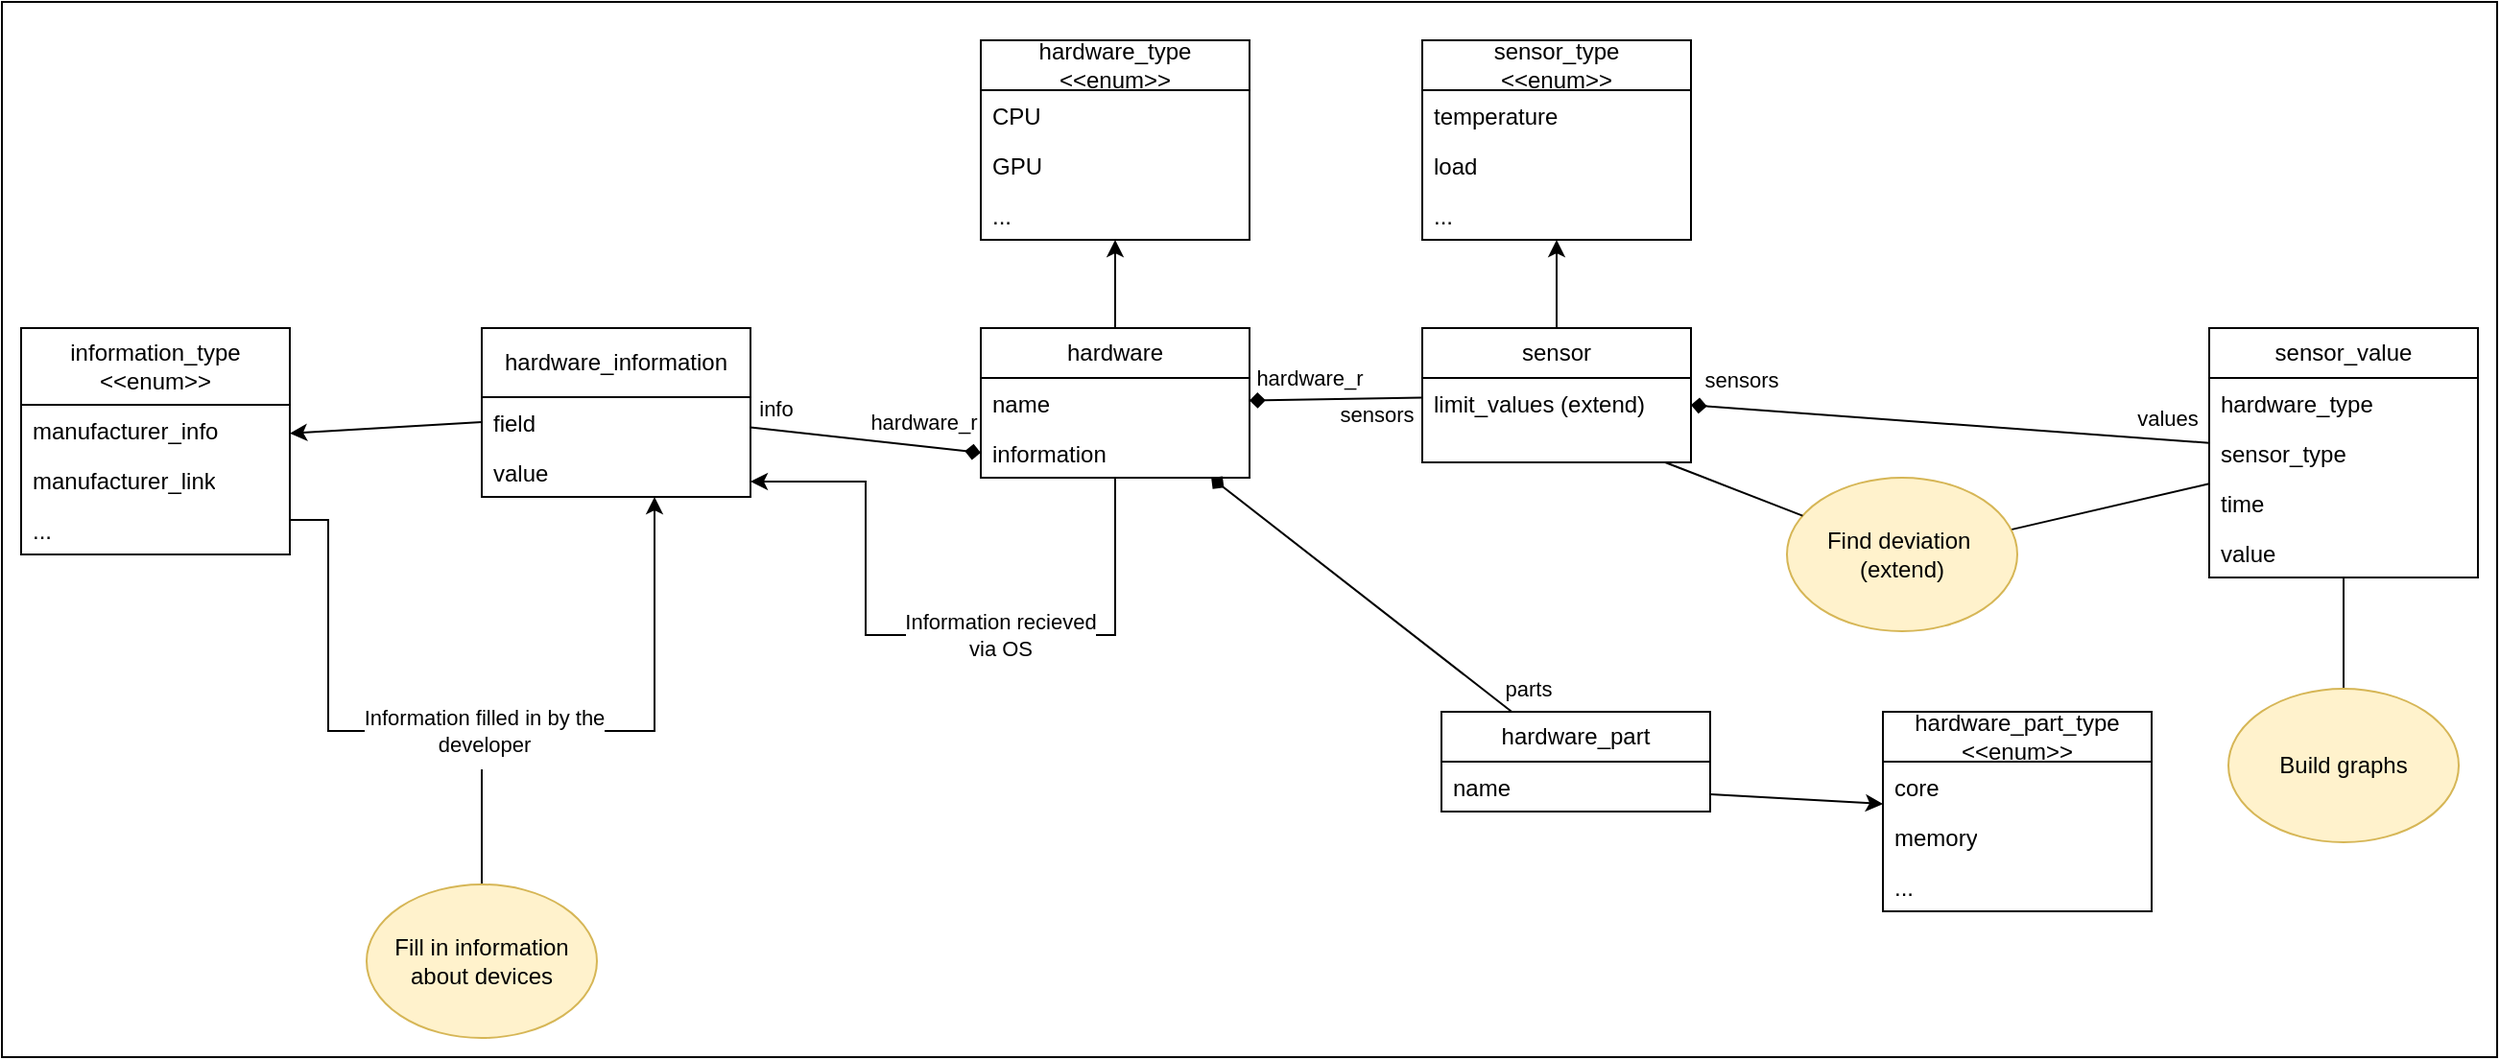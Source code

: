 <mxfile version="22.1.5" type="device">
  <diagram id="C5RBs43oDa-KdzZeNtuy" name="Page-1">
    <mxGraphModel dx="2853" dy="1163" grid="1" gridSize="10" guides="1" tooltips="1" connect="1" arrows="1" fold="1" page="1" pageScale="1" pageWidth="827" pageHeight="1169" math="0" shadow="0">
      <root>
        <mxCell id="WIyWlLk6GJQsqaUBKTNV-0" />
        <mxCell id="WIyWlLk6GJQsqaUBKTNV-1" parent="WIyWlLk6GJQsqaUBKTNV-0" />
        <mxCell id="i8cQ7rT61mAgKqFYYorA-0" value="" style="rounded=0;whiteSpace=wrap;html=1;" parent="WIyWlLk6GJQsqaUBKTNV-1" vertex="1">
          <mxGeometry x="-200" width="1300" height="550" as="geometry" />
        </mxCell>
        <mxCell id="mlW40ke2sfDv3it6fJe4-19" style="edgeStyle=orthogonalEdgeStyle;rounded=0;orthogonalLoop=1;jettySize=auto;html=1;endArrow=classic;endFill=1;" parent="WIyWlLk6GJQsqaUBKTNV-1" source="mlW40ke2sfDv3it6fJe4-0" target="mlW40ke2sfDv3it6fJe4-15" edge="1">
          <mxGeometry relative="1" as="geometry" />
        </mxCell>
        <mxCell id="mlW40ke2sfDv3it6fJe4-34" style="rounded=0;orthogonalLoop=1;jettySize=auto;html=1;startArrow=diamond;startFill=1;endArrow=none;endFill=0;" parent="WIyWlLk6GJQsqaUBKTNV-1" source="mlW40ke2sfDv3it6fJe4-0" target="mlW40ke2sfDv3it6fJe4-30" edge="1">
          <mxGeometry relative="1" as="geometry" />
        </mxCell>
        <mxCell id="kvBeb9Sq8FiOZc7AMm16-5" value="parts" style="edgeLabel;html=1;align=center;verticalAlign=middle;resizable=0;points=[];" parent="mlW40ke2sfDv3it6fJe4-34" vertex="1" connectable="0">
          <mxGeometry x="0.509" y="3" relative="1" as="geometry">
            <mxPoint x="45" y="20" as="offset" />
          </mxGeometry>
        </mxCell>
        <mxCell id="mlW40ke2sfDv3it6fJe4-0" value="hardware" style="swimlane;fontStyle=0;childLayout=stackLayout;horizontal=1;startSize=26;fillColor=none;horizontalStack=0;resizeParent=1;resizeParentMax=0;resizeLast=0;collapsible=1;marginBottom=0;whiteSpace=wrap;html=1;" parent="WIyWlLk6GJQsqaUBKTNV-1" vertex="1">
          <mxGeometry x="310" y="170" width="140" height="78" as="geometry">
            <mxRectangle x="310" y="190" width="100" height="30" as="alternateBounds" />
          </mxGeometry>
        </mxCell>
        <mxCell id="mlW40ke2sfDv3it6fJe4-1" value="name" style="text;strokeColor=none;fillColor=none;align=left;verticalAlign=top;spacingLeft=4;spacingRight=4;overflow=hidden;rotatable=0;points=[[0,0.5],[1,0.5]];portConstraint=eastwest;whiteSpace=wrap;html=1;" parent="mlW40ke2sfDv3it6fJe4-0" vertex="1">
          <mxGeometry y="26" width="140" height="26" as="geometry" />
        </mxCell>
        <mxCell id="mlW40ke2sfDv3it6fJe4-2" value="information" style="text;strokeColor=none;fillColor=none;align=left;verticalAlign=top;spacingLeft=4;spacingRight=4;overflow=hidden;rotatable=0;points=[[0,0.5],[1,0.5]];portConstraint=eastwest;whiteSpace=wrap;html=1;" parent="mlW40ke2sfDv3it6fJe4-0" vertex="1">
          <mxGeometry y="52" width="140" height="26" as="geometry" />
        </mxCell>
        <mxCell id="mlW40ke2sfDv3it6fJe4-4" value="hardware_information" style="swimlane;fontStyle=0;childLayout=stackLayout;horizontal=1;startSize=36;fillColor=none;horizontalStack=0;resizeParent=1;resizeParentMax=0;resizeLast=0;collapsible=1;marginBottom=0;whiteSpace=wrap;html=1;" parent="WIyWlLk6GJQsqaUBKTNV-1" vertex="1">
          <mxGeometry x="50" y="170" width="140" height="88" as="geometry" />
        </mxCell>
        <mxCell id="mlW40ke2sfDv3it6fJe4-5" value="field" style="text;strokeColor=none;fillColor=none;align=left;verticalAlign=top;spacingLeft=4;spacingRight=4;overflow=hidden;rotatable=0;points=[[0,0.5],[1,0.5]];portConstraint=eastwest;whiteSpace=wrap;html=1;" parent="mlW40ke2sfDv3it6fJe4-4" vertex="1">
          <mxGeometry y="36" width="140" height="26" as="geometry" />
        </mxCell>
        <mxCell id="mlW40ke2sfDv3it6fJe4-6" value="value" style="text;strokeColor=none;fillColor=none;align=left;verticalAlign=top;spacingLeft=4;spacingRight=4;overflow=hidden;rotatable=0;points=[[0,0.5],[1,0.5]];portConstraint=eastwest;whiteSpace=wrap;html=1;" parent="mlW40ke2sfDv3it6fJe4-4" vertex="1">
          <mxGeometry y="62" width="140" height="26" as="geometry" />
        </mxCell>
        <mxCell id="mlW40ke2sfDv3it6fJe4-8" style="rounded=0;orthogonalLoop=1;jettySize=auto;html=1;exitX=0;exitY=0.5;exitDx=0;exitDy=0;startArrow=diamond;startFill=1;endArrow=none;endFill=0;" parent="WIyWlLk6GJQsqaUBKTNV-1" source="mlW40ke2sfDv3it6fJe4-2" target="mlW40ke2sfDv3it6fJe4-4" edge="1">
          <mxGeometry relative="1" as="geometry" />
        </mxCell>
        <mxCell id="kvBeb9Sq8FiOZc7AMm16-0" value="hardware_r" style="edgeLabel;html=1;align=center;verticalAlign=middle;resizable=0;points=[];" parent="mlW40ke2sfDv3it6fJe4-8" vertex="1" connectable="0">
          <mxGeometry x="-0.131" y="-1" relative="1" as="geometry">
            <mxPoint x="22" y="-9" as="offset" />
          </mxGeometry>
        </mxCell>
        <mxCell id="kvBeb9Sq8FiOZc7AMm16-1" value="info" style="edgeLabel;html=1;align=center;verticalAlign=middle;resizable=0;points=[];" parent="mlW40ke2sfDv3it6fJe4-8" vertex="1" connectable="0">
          <mxGeometry x="0.685" y="-1" relative="1" as="geometry">
            <mxPoint x="-6" y="-11" as="offset" />
          </mxGeometry>
        </mxCell>
        <mxCell id="mlW40ke2sfDv3it6fJe4-52" value="Information filled in by the&lt;br&gt;developer" style="edgeStyle=orthogonalEdgeStyle;rounded=0;orthogonalLoop=1;jettySize=auto;html=1;" parent="WIyWlLk6GJQsqaUBKTNV-1" source="mlW40ke2sfDv3it6fJe4-10" target="mlW40ke2sfDv3it6fJe4-4" edge="1">
          <mxGeometry relative="1" as="geometry">
            <Array as="points">
              <mxPoint x="-30" y="270" />
              <mxPoint x="-30" y="380" />
              <mxPoint x="140" y="380" />
            </Array>
            <mxPoint as="offset" />
          </mxGeometry>
        </mxCell>
        <mxCell id="mlW40ke2sfDv3it6fJe4-10" value="information_type&lt;br&gt;&amp;lt;&amp;lt;enum&amp;gt;&amp;gt;" style="swimlane;fontStyle=0;childLayout=stackLayout;horizontal=1;startSize=40;fillColor=none;horizontalStack=0;resizeParent=1;resizeParentMax=0;resizeLast=0;collapsible=1;marginBottom=0;whiteSpace=wrap;html=1;" parent="WIyWlLk6GJQsqaUBKTNV-1" vertex="1">
          <mxGeometry x="-190" y="170" width="140" height="118" as="geometry" />
        </mxCell>
        <mxCell id="mlW40ke2sfDv3it6fJe4-11" value="manufacturer_info" style="text;strokeColor=none;fillColor=none;align=left;verticalAlign=top;spacingLeft=4;spacingRight=4;overflow=hidden;rotatable=0;points=[[0,0.5],[1,0.5]];portConstraint=eastwest;whiteSpace=wrap;html=1;" parent="mlW40ke2sfDv3it6fJe4-10" vertex="1">
          <mxGeometry y="40" width="140" height="26" as="geometry" />
        </mxCell>
        <mxCell id="mlW40ke2sfDv3it6fJe4-12" value="manufacturer_link" style="text;strokeColor=none;fillColor=none;align=left;verticalAlign=top;spacingLeft=4;spacingRight=4;overflow=hidden;rotatable=0;points=[[0,0.5],[1,0.5]];portConstraint=eastwest;whiteSpace=wrap;html=1;" parent="mlW40ke2sfDv3it6fJe4-10" vertex="1">
          <mxGeometry y="66" width="140" height="26" as="geometry" />
        </mxCell>
        <mxCell id="mlW40ke2sfDv3it6fJe4-13" value="...&lt;br&gt;" style="text;strokeColor=none;fillColor=none;align=left;verticalAlign=top;spacingLeft=4;spacingRight=4;overflow=hidden;rotatable=0;points=[[0,0.5],[1,0.5]];portConstraint=eastwest;whiteSpace=wrap;html=1;" parent="mlW40ke2sfDv3it6fJe4-10" vertex="1">
          <mxGeometry y="92" width="140" height="26" as="geometry" />
        </mxCell>
        <mxCell id="mlW40ke2sfDv3it6fJe4-14" style="rounded=0;orthogonalLoop=1;jettySize=auto;html=1;exitX=0;exitY=0.5;exitDx=0;exitDy=0;endArrow=classic;endFill=1;" parent="WIyWlLk6GJQsqaUBKTNV-1" source="mlW40ke2sfDv3it6fJe4-5" target="mlW40ke2sfDv3it6fJe4-10" edge="1">
          <mxGeometry relative="1" as="geometry" />
        </mxCell>
        <mxCell id="mlW40ke2sfDv3it6fJe4-15" value="hardware_type&lt;br&gt;&amp;lt;&amp;lt;enum&amp;gt;&amp;gt;" style="swimlane;fontStyle=0;childLayout=stackLayout;horizontal=1;startSize=26;fillColor=none;horizontalStack=0;resizeParent=1;resizeParentMax=0;resizeLast=0;collapsible=1;marginBottom=0;whiteSpace=wrap;html=1;" parent="WIyWlLk6GJQsqaUBKTNV-1" vertex="1">
          <mxGeometry x="310" y="20" width="140" height="104" as="geometry" />
        </mxCell>
        <mxCell id="mlW40ke2sfDv3it6fJe4-16" value="CPU" style="text;strokeColor=none;fillColor=none;align=left;verticalAlign=top;spacingLeft=4;spacingRight=4;overflow=hidden;rotatable=0;points=[[0,0.5],[1,0.5]];portConstraint=eastwest;whiteSpace=wrap;html=1;" parent="mlW40ke2sfDv3it6fJe4-15" vertex="1">
          <mxGeometry y="26" width="140" height="26" as="geometry" />
        </mxCell>
        <mxCell id="mlW40ke2sfDv3it6fJe4-17" value="GPU" style="text;strokeColor=none;fillColor=none;align=left;verticalAlign=top;spacingLeft=4;spacingRight=4;overflow=hidden;rotatable=0;points=[[0,0.5],[1,0.5]];portConstraint=eastwest;whiteSpace=wrap;html=1;" parent="mlW40ke2sfDv3it6fJe4-15" vertex="1">
          <mxGeometry y="52" width="140" height="26" as="geometry" />
        </mxCell>
        <mxCell id="mlW40ke2sfDv3it6fJe4-18" value="..." style="text;strokeColor=none;fillColor=none;align=left;verticalAlign=top;spacingLeft=4;spacingRight=4;overflow=hidden;rotatable=0;points=[[0,0.5],[1,0.5]];portConstraint=eastwest;whiteSpace=wrap;html=1;" parent="mlW40ke2sfDv3it6fJe4-15" vertex="1">
          <mxGeometry y="78" width="140" height="26" as="geometry" />
        </mxCell>
        <mxCell id="mlW40ke2sfDv3it6fJe4-29" style="edgeStyle=orthogonalEdgeStyle;rounded=0;orthogonalLoop=1;jettySize=auto;html=1;endArrow=classic;endFill=1;" parent="WIyWlLk6GJQsqaUBKTNV-1" source="mlW40ke2sfDv3it6fJe4-20" target="mlW40ke2sfDv3it6fJe4-25" edge="1">
          <mxGeometry relative="1" as="geometry" />
        </mxCell>
        <mxCell id="mlW40ke2sfDv3it6fJe4-45" style="rounded=0;orthogonalLoop=1;jettySize=auto;html=1;startArrow=diamond;startFill=1;endArrow=none;endFill=0;" parent="WIyWlLk6GJQsqaUBKTNV-1" source="mlW40ke2sfDv3it6fJe4-20" target="mlW40ke2sfDv3it6fJe4-40" edge="1">
          <mxGeometry relative="1" as="geometry" />
        </mxCell>
        <mxCell id="kvBeb9Sq8FiOZc7AMm16-7" value="values" style="edgeLabel;html=1;align=center;verticalAlign=middle;resizable=0;points=[];" parent="mlW40ke2sfDv3it6fJe4-45" vertex="1" connectable="0">
          <mxGeometry x="-0.555" y="-1" relative="1" as="geometry">
            <mxPoint x="188" y="1" as="offset" />
          </mxGeometry>
        </mxCell>
        <mxCell id="mlW40ke2sfDv3it6fJe4-20" value="sensor" style="swimlane;fontStyle=0;childLayout=stackLayout;horizontal=1;startSize=26;fillColor=none;horizontalStack=0;resizeParent=1;resizeParentMax=0;resizeLast=0;collapsible=1;marginBottom=0;whiteSpace=wrap;html=1;" parent="WIyWlLk6GJQsqaUBKTNV-1" vertex="1">
          <mxGeometry x="540" y="170" width="140" height="70" as="geometry" />
        </mxCell>
        <mxCell id="mlW40ke2sfDv3it6fJe4-21" value="limit_values (extend)" style="text;strokeColor=none;fillColor=none;align=left;verticalAlign=top;spacingLeft=4;spacingRight=4;overflow=hidden;rotatable=0;points=[[0,0.5],[1,0.5]];portConstraint=eastwest;whiteSpace=wrap;html=1;" parent="mlW40ke2sfDv3it6fJe4-20" vertex="1">
          <mxGeometry y="26" width="140" height="44" as="geometry" />
        </mxCell>
        <mxCell id="mlW40ke2sfDv3it6fJe4-24" style="rounded=0;orthogonalLoop=1;jettySize=auto;html=1;startArrow=diamond;startFill=1;endArrow=none;endFill=0;" parent="WIyWlLk6GJQsqaUBKTNV-1" source="mlW40ke2sfDv3it6fJe4-1" target="mlW40ke2sfDv3it6fJe4-20" edge="1">
          <mxGeometry relative="1" as="geometry" />
        </mxCell>
        <mxCell id="kvBeb9Sq8FiOZc7AMm16-3" value="sensors" style="edgeLabel;html=1;align=center;verticalAlign=middle;resizable=0;points=[];" parent="mlW40ke2sfDv3it6fJe4-24" vertex="1" connectable="0">
          <mxGeometry x="0.288" y="-1" relative="1" as="geometry">
            <mxPoint x="8" y="7" as="offset" />
          </mxGeometry>
        </mxCell>
        <mxCell id="mlW40ke2sfDv3it6fJe4-25" value="sensor_type&lt;br&gt;&amp;lt;&amp;lt;enum&amp;gt;&amp;gt;" style="swimlane;fontStyle=0;childLayout=stackLayout;horizontal=1;startSize=26;fillColor=none;horizontalStack=0;resizeParent=1;resizeParentMax=0;resizeLast=0;collapsible=1;marginBottom=0;whiteSpace=wrap;html=1;" parent="WIyWlLk6GJQsqaUBKTNV-1" vertex="1">
          <mxGeometry x="540" y="20" width="140" height="104" as="geometry" />
        </mxCell>
        <mxCell id="mlW40ke2sfDv3it6fJe4-26" value="temperature" style="text;strokeColor=none;fillColor=none;align=left;verticalAlign=top;spacingLeft=4;spacingRight=4;overflow=hidden;rotatable=0;points=[[0,0.5],[1,0.5]];portConstraint=eastwest;whiteSpace=wrap;html=1;" parent="mlW40ke2sfDv3it6fJe4-25" vertex="1">
          <mxGeometry y="26" width="140" height="26" as="geometry" />
        </mxCell>
        <mxCell id="mlW40ke2sfDv3it6fJe4-27" value="load" style="text;strokeColor=none;fillColor=none;align=left;verticalAlign=top;spacingLeft=4;spacingRight=4;overflow=hidden;rotatable=0;points=[[0,0.5],[1,0.5]];portConstraint=eastwest;whiteSpace=wrap;html=1;" parent="mlW40ke2sfDv3it6fJe4-25" vertex="1">
          <mxGeometry y="52" width="140" height="26" as="geometry" />
        </mxCell>
        <mxCell id="mlW40ke2sfDv3it6fJe4-28" value="..." style="text;strokeColor=none;fillColor=none;align=left;verticalAlign=top;spacingLeft=4;spacingRight=4;overflow=hidden;rotatable=0;points=[[0,0.5],[1,0.5]];portConstraint=eastwest;whiteSpace=wrap;html=1;" parent="mlW40ke2sfDv3it6fJe4-25" vertex="1">
          <mxGeometry y="78" width="140" height="26" as="geometry" />
        </mxCell>
        <mxCell id="mlW40ke2sfDv3it6fJe4-30" value="hardware_part" style="swimlane;fontStyle=0;childLayout=stackLayout;horizontal=1;startSize=26;fillColor=none;horizontalStack=0;resizeParent=1;resizeParentMax=0;resizeLast=0;collapsible=1;marginBottom=0;whiteSpace=wrap;html=1;" parent="WIyWlLk6GJQsqaUBKTNV-1" vertex="1">
          <mxGeometry x="550" y="370" width="140" height="52" as="geometry" />
        </mxCell>
        <mxCell id="mlW40ke2sfDv3it6fJe4-31" value="name" style="text;strokeColor=none;fillColor=none;align=left;verticalAlign=top;spacingLeft=4;spacingRight=4;overflow=hidden;rotatable=0;points=[[0,0.5],[1,0.5]];portConstraint=eastwest;whiteSpace=wrap;html=1;" parent="mlW40ke2sfDv3it6fJe4-30" vertex="1">
          <mxGeometry y="26" width="140" height="26" as="geometry" />
        </mxCell>
        <mxCell id="mlW40ke2sfDv3it6fJe4-35" value="hardware_part_type&lt;br&gt;&amp;lt;&amp;lt;enum&amp;gt;&amp;gt;" style="swimlane;fontStyle=0;childLayout=stackLayout;horizontal=1;startSize=26;fillColor=none;horizontalStack=0;resizeParent=1;resizeParentMax=0;resizeLast=0;collapsible=1;marginBottom=0;whiteSpace=wrap;html=1;" parent="WIyWlLk6GJQsqaUBKTNV-1" vertex="1">
          <mxGeometry x="780" y="370" width="140" height="104" as="geometry" />
        </mxCell>
        <mxCell id="mlW40ke2sfDv3it6fJe4-36" value="core" style="text;strokeColor=none;fillColor=none;align=left;verticalAlign=top;spacingLeft=4;spacingRight=4;overflow=hidden;rotatable=0;points=[[0,0.5],[1,0.5]];portConstraint=eastwest;whiteSpace=wrap;html=1;" parent="mlW40ke2sfDv3it6fJe4-35" vertex="1">
          <mxGeometry y="26" width="140" height="26" as="geometry" />
        </mxCell>
        <mxCell id="mlW40ke2sfDv3it6fJe4-37" value="memory" style="text;strokeColor=none;fillColor=none;align=left;verticalAlign=top;spacingLeft=4;spacingRight=4;overflow=hidden;rotatable=0;points=[[0,0.5],[1,0.5]];portConstraint=eastwest;whiteSpace=wrap;html=1;" parent="mlW40ke2sfDv3it6fJe4-35" vertex="1">
          <mxGeometry y="52" width="140" height="26" as="geometry" />
        </mxCell>
        <mxCell id="mlW40ke2sfDv3it6fJe4-38" value="..." style="text;strokeColor=none;fillColor=none;align=left;verticalAlign=top;spacingLeft=4;spacingRight=4;overflow=hidden;rotatable=0;points=[[0,0.5],[1,0.5]];portConstraint=eastwest;whiteSpace=wrap;html=1;" parent="mlW40ke2sfDv3it6fJe4-35" vertex="1">
          <mxGeometry y="78" width="140" height="26" as="geometry" />
        </mxCell>
        <mxCell id="mlW40ke2sfDv3it6fJe4-39" style="rounded=0;orthogonalLoop=1;jettySize=auto;html=1;endArrow=classic;endFill=1;" parent="WIyWlLk6GJQsqaUBKTNV-1" source="mlW40ke2sfDv3it6fJe4-31" target="mlW40ke2sfDv3it6fJe4-35" edge="1">
          <mxGeometry relative="1" as="geometry" />
        </mxCell>
        <mxCell id="mlW40ke2sfDv3it6fJe4-40" value="sensor_value" style="swimlane;fontStyle=0;childLayout=stackLayout;horizontal=1;startSize=26;fillColor=none;horizontalStack=0;resizeParent=1;resizeParentMax=0;resizeLast=0;collapsible=1;marginBottom=0;whiteSpace=wrap;html=1;" parent="WIyWlLk6GJQsqaUBKTNV-1" vertex="1">
          <mxGeometry x="950" y="170" width="140" height="130" as="geometry">
            <mxRectangle x="950" y="170" width="150" height="30" as="alternateBounds" />
          </mxGeometry>
        </mxCell>
        <mxCell id="mlW40ke2sfDv3it6fJe4-41" value="hardware_type" style="text;strokeColor=none;fillColor=none;align=left;verticalAlign=top;spacingLeft=4;spacingRight=4;overflow=hidden;rotatable=0;points=[[0,0.5],[1,0.5]];portConstraint=eastwest;whiteSpace=wrap;html=1;" parent="mlW40ke2sfDv3it6fJe4-40" vertex="1">
          <mxGeometry y="26" width="140" height="26" as="geometry" />
        </mxCell>
        <mxCell id="mlW40ke2sfDv3it6fJe4-42" value="sensor_type" style="text;strokeColor=none;fillColor=none;align=left;verticalAlign=top;spacingLeft=4;spacingRight=4;overflow=hidden;rotatable=0;points=[[0,0.5],[1,0.5]];portConstraint=eastwest;whiteSpace=wrap;html=1;" parent="mlW40ke2sfDv3it6fJe4-40" vertex="1">
          <mxGeometry y="52" width="140" height="26" as="geometry" />
        </mxCell>
        <mxCell id="mlW40ke2sfDv3it6fJe4-43" value="time" style="text;strokeColor=none;fillColor=none;align=left;verticalAlign=top;spacingLeft=4;spacingRight=4;overflow=hidden;rotatable=0;points=[[0,0.5],[1,0.5]];portConstraint=eastwest;whiteSpace=wrap;html=1;" parent="mlW40ke2sfDv3it6fJe4-40" vertex="1">
          <mxGeometry y="78" width="140" height="26" as="geometry" />
        </mxCell>
        <mxCell id="mlW40ke2sfDv3it6fJe4-44" value="value" style="text;strokeColor=none;fillColor=none;align=left;verticalAlign=top;spacingLeft=4;spacingRight=4;overflow=hidden;rotatable=0;points=[[0,0.5],[1,0.5]];portConstraint=eastwest;whiteSpace=wrap;html=1;" parent="mlW40ke2sfDv3it6fJe4-40" vertex="1">
          <mxGeometry y="104" width="140" height="26" as="geometry" />
        </mxCell>
        <mxCell id="mlW40ke2sfDv3it6fJe4-47" style="edgeStyle=orthogonalEdgeStyle;rounded=0;orthogonalLoop=1;jettySize=auto;html=1;endArrow=none;endFill=0;" parent="WIyWlLk6GJQsqaUBKTNV-1" source="mlW40ke2sfDv3it6fJe4-46" target="mlW40ke2sfDv3it6fJe4-40" edge="1">
          <mxGeometry relative="1" as="geometry" />
        </mxCell>
        <mxCell id="mlW40ke2sfDv3it6fJe4-46" value="Build graphs" style="ellipse;whiteSpace=wrap;html=1;fillColor=#fff2cc;strokeColor=#d6b656;" parent="WIyWlLk6GJQsqaUBKTNV-1" vertex="1">
          <mxGeometry x="960" y="358" width="120" height="80" as="geometry" />
        </mxCell>
        <mxCell id="mlW40ke2sfDv3it6fJe4-50" style="rounded=0;orthogonalLoop=1;jettySize=auto;html=1;endArrow=none;endFill=0;" parent="WIyWlLk6GJQsqaUBKTNV-1" source="mlW40ke2sfDv3it6fJe4-48" target="mlW40ke2sfDv3it6fJe4-40" edge="1">
          <mxGeometry relative="1" as="geometry" />
        </mxCell>
        <mxCell id="mlW40ke2sfDv3it6fJe4-48" value="Find&amp;nbsp;deviation&amp;nbsp;&lt;br&gt;(extend)" style="ellipse;whiteSpace=wrap;html=1;fillColor=#fff2cc;strokeColor=#d6b656;" parent="WIyWlLk6GJQsqaUBKTNV-1" vertex="1">
          <mxGeometry x="730" y="248" width="120" height="80" as="geometry" />
        </mxCell>
        <mxCell id="mlW40ke2sfDv3it6fJe4-49" style="rounded=0;orthogonalLoop=1;jettySize=auto;html=1;endArrow=none;endFill=0;" parent="WIyWlLk6GJQsqaUBKTNV-1" source="mlW40ke2sfDv3it6fJe4-21" target="mlW40ke2sfDv3it6fJe4-48" edge="1">
          <mxGeometry relative="1" as="geometry" />
        </mxCell>
        <mxCell id="mlW40ke2sfDv3it6fJe4-51" value="Information recieved&lt;br&gt;via OS" style="edgeStyle=orthogonalEdgeStyle;rounded=0;orthogonalLoop=1;jettySize=auto;html=1;" parent="WIyWlLk6GJQsqaUBKTNV-1" source="mlW40ke2sfDv3it6fJe4-2" target="mlW40ke2sfDv3it6fJe4-4" edge="1">
          <mxGeometry x="-0.193" relative="1" as="geometry">
            <Array as="points">
              <mxPoint x="380" y="330" />
              <mxPoint x="250" y="330" />
              <mxPoint x="250" y="250" />
            </Array>
            <mxPoint as="offset" />
          </mxGeometry>
        </mxCell>
        <mxCell id="mlW40ke2sfDv3it6fJe4-54" style="rounded=0;orthogonalLoop=1;jettySize=auto;html=1;endArrow=none;endFill=0;" parent="WIyWlLk6GJQsqaUBKTNV-1" source="mlW40ke2sfDv3it6fJe4-53" edge="1">
          <mxGeometry relative="1" as="geometry">
            <mxPoint x="50" y="400" as="targetPoint" />
          </mxGeometry>
        </mxCell>
        <mxCell id="mlW40ke2sfDv3it6fJe4-53" value="Fill in information about devices" style="ellipse;whiteSpace=wrap;html=1;fillColor=#fff2cc;strokeColor=#d6b656;" parent="WIyWlLk6GJQsqaUBKTNV-1" vertex="1">
          <mxGeometry x="-10" y="460" width="120" height="80" as="geometry" />
        </mxCell>
        <mxCell id="kvBeb9Sq8FiOZc7AMm16-2" value="hardware_r" style="edgeLabel;html=1;align=center;verticalAlign=middle;resizable=0;points=[];" parent="WIyWlLk6GJQsqaUBKTNV-1" vertex="1" connectable="0">
          <mxGeometry x="480.005" y="194.003" as="geometry">
            <mxPoint x="1" y="2" as="offset" />
          </mxGeometry>
        </mxCell>
        <mxCell id="kvBeb9Sq8FiOZc7AMm16-6" value="sensors" style="edgeLabel;html=1;align=center;verticalAlign=middle;resizable=0;points=[];" parent="WIyWlLk6GJQsqaUBKTNV-1" vertex="1" connectable="0">
          <mxGeometry x="534.999" y="222.004" as="geometry">
            <mxPoint x="171" y="-25" as="offset" />
          </mxGeometry>
        </mxCell>
      </root>
    </mxGraphModel>
  </diagram>
</mxfile>
